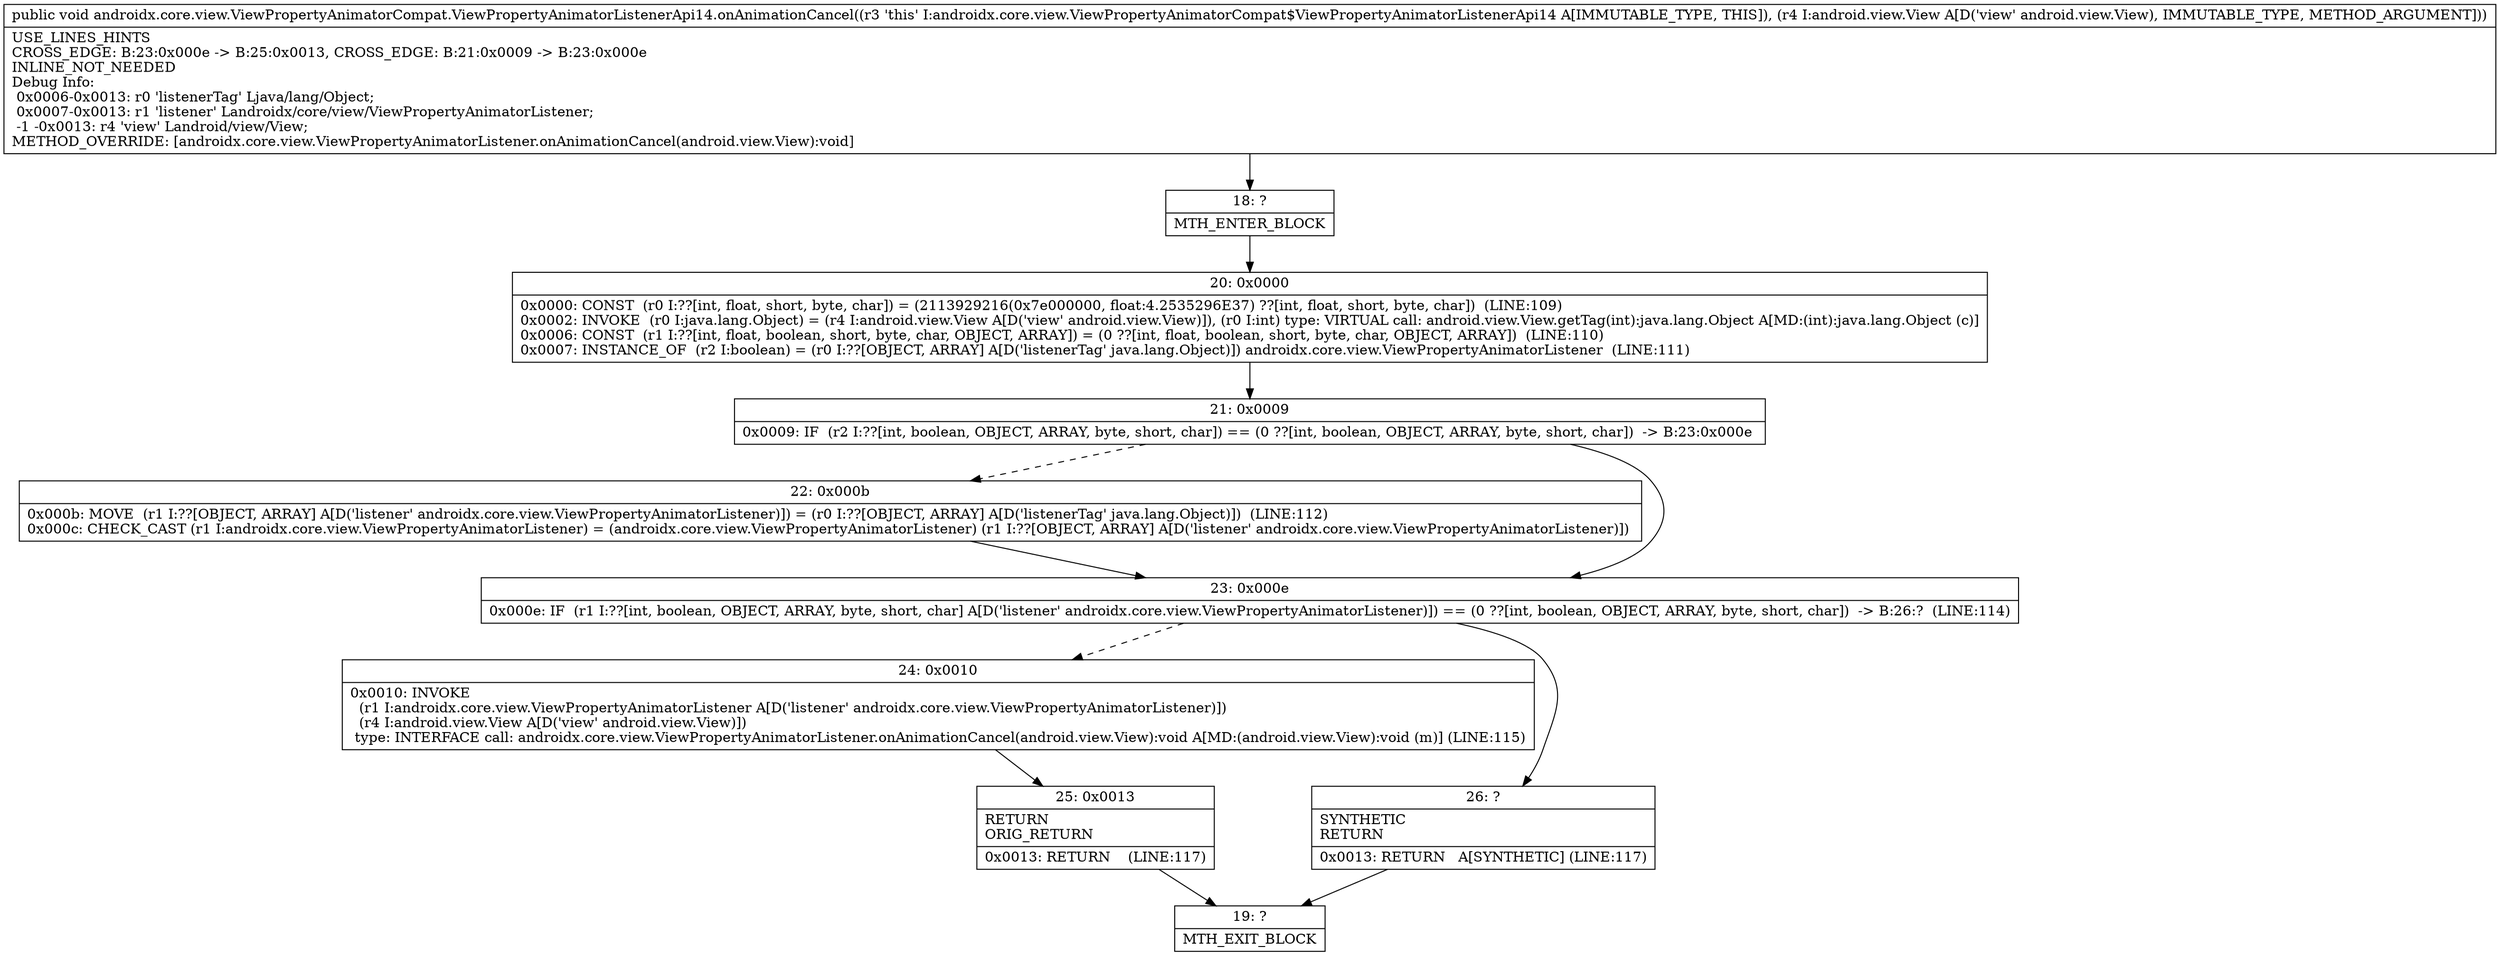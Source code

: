 digraph "CFG forandroidx.core.view.ViewPropertyAnimatorCompat.ViewPropertyAnimatorListenerApi14.onAnimationCancel(Landroid\/view\/View;)V" {
Node_18 [shape=record,label="{18\:\ ?|MTH_ENTER_BLOCK\l}"];
Node_20 [shape=record,label="{20\:\ 0x0000|0x0000: CONST  (r0 I:??[int, float, short, byte, char]) = (2113929216(0x7e000000, float:4.2535296E37) ??[int, float, short, byte, char])  (LINE:109)\l0x0002: INVOKE  (r0 I:java.lang.Object) = (r4 I:android.view.View A[D('view' android.view.View)]), (r0 I:int) type: VIRTUAL call: android.view.View.getTag(int):java.lang.Object A[MD:(int):java.lang.Object (c)]\l0x0006: CONST  (r1 I:??[int, float, boolean, short, byte, char, OBJECT, ARRAY]) = (0 ??[int, float, boolean, short, byte, char, OBJECT, ARRAY])  (LINE:110)\l0x0007: INSTANCE_OF  (r2 I:boolean) = (r0 I:??[OBJECT, ARRAY] A[D('listenerTag' java.lang.Object)]) androidx.core.view.ViewPropertyAnimatorListener  (LINE:111)\l}"];
Node_21 [shape=record,label="{21\:\ 0x0009|0x0009: IF  (r2 I:??[int, boolean, OBJECT, ARRAY, byte, short, char]) == (0 ??[int, boolean, OBJECT, ARRAY, byte, short, char])  \-\> B:23:0x000e \l}"];
Node_22 [shape=record,label="{22\:\ 0x000b|0x000b: MOVE  (r1 I:??[OBJECT, ARRAY] A[D('listener' androidx.core.view.ViewPropertyAnimatorListener)]) = (r0 I:??[OBJECT, ARRAY] A[D('listenerTag' java.lang.Object)])  (LINE:112)\l0x000c: CHECK_CAST (r1 I:androidx.core.view.ViewPropertyAnimatorListener) = (androidx.core.view.ViewPropertyAnimatorListener) (r1 I:??[OBJECT, ARRAY] A[D('listener' androidx.core.view.ViewPropertyAnimatorListener)]) \l}"];
Node_23 [shape=record,label="{23\:\ 0x000e|0x000e: IF  (r1 I:??[int, boolean, OBJECT, ARRAY, byte, short, char] A[D('listener' androidx.core.view.ViewPropertyAnimatorListener)]) == (0 ??[int, boolean, OBJECT, ARRAY, byte, short, char])  \-\> B:26:?  (LINE:114)\l}"];
Node_24 [shape=record,label="{24\:\ 0x0010|0x0010: INVOKE  \l  (r1 I:androidx.core.view.ViewPropertyAnimatorListener A[D('listener' androidx.core.view.ViewPropertyAnimatorListener)])\l  (r4 I:android.view.View A[D('view' android.view.View)])\l type: INTERFACE call: androidx.core.view.ViewPropertyAnimatorListener.onAnimationCancel(android.view.View):void A[MD:(android.view.View):void (m)] (LINE:115)\l}"];
Node_25 [shape=record,label="{25\:\ 0x0013|RETURN\lORIG_RETURN\l|0x0013: RETURN    (LINE:117)\l}"];
Node_19 [shape=record,label="{19\:\ ?|MTH_EXIT_BLOCK\l}"];
Node_26 [shape=record,label="{26\:\ ?|SYNTHETIC\lRETURN\l|0x0013: RETURN   A[SYNTHETIC] (LINE:117)\l}"];
MethodNode[shape=record,label="{public void androidx.core.view.ViewPropertyAnimatorCompat.ViewPropertyAnimatorListenerApi14.onAnimationCancel((r3 'this' I:androidx.core.view.ViewPropertyAnimatorCompat$ViewPropertyAnimatorListenerApi14 A[IMMUTABLE_TYPE, THIS]), (r4 I:android.view.View A[D('view' android.view.View), IMMUTABLE_TYPE, METHOD_ARGUMENT]))  | USE_LINES_HINTS\lCROSS_EDGE: B:23:0x000e \-\> B:25:0x0013, CROSS_EDGE: B:21:0x0009 \-\> B:23:0x000e\lINLINE_NOT_NEEDED\lDebug Info:\l  0x0006\-0x0013: r0 'listenerTag' Ljava\/lang\/Object;\l  0x0007\-0x0013: r1 'listener' Landroidx\/core\/view\/ViewPropertyAnimatorListener;\l  \-1 \-0x0013: r4 'view' Landroid\/view\/View;\lMETHOD_OVERRIDE: [androidx.core.view.ViewPropertyAnimatorListener.onAnimationCancel(android.view.View):void]\l}"];
MethodNode -> Node_18;Node_18 -> Node_20;
Node_20 -> Node_21;
Node_21 -> Node_22[style=dashed];
Node_21 -> Node_23;
Node_22 -> Node_23;
Node_23 -> Node_24[style=dashed];
Node_23 -> Node_26;
Node_24 -> Node_25;
Node_25 -> Node_19;
Node_26 -> Node_19;
}

